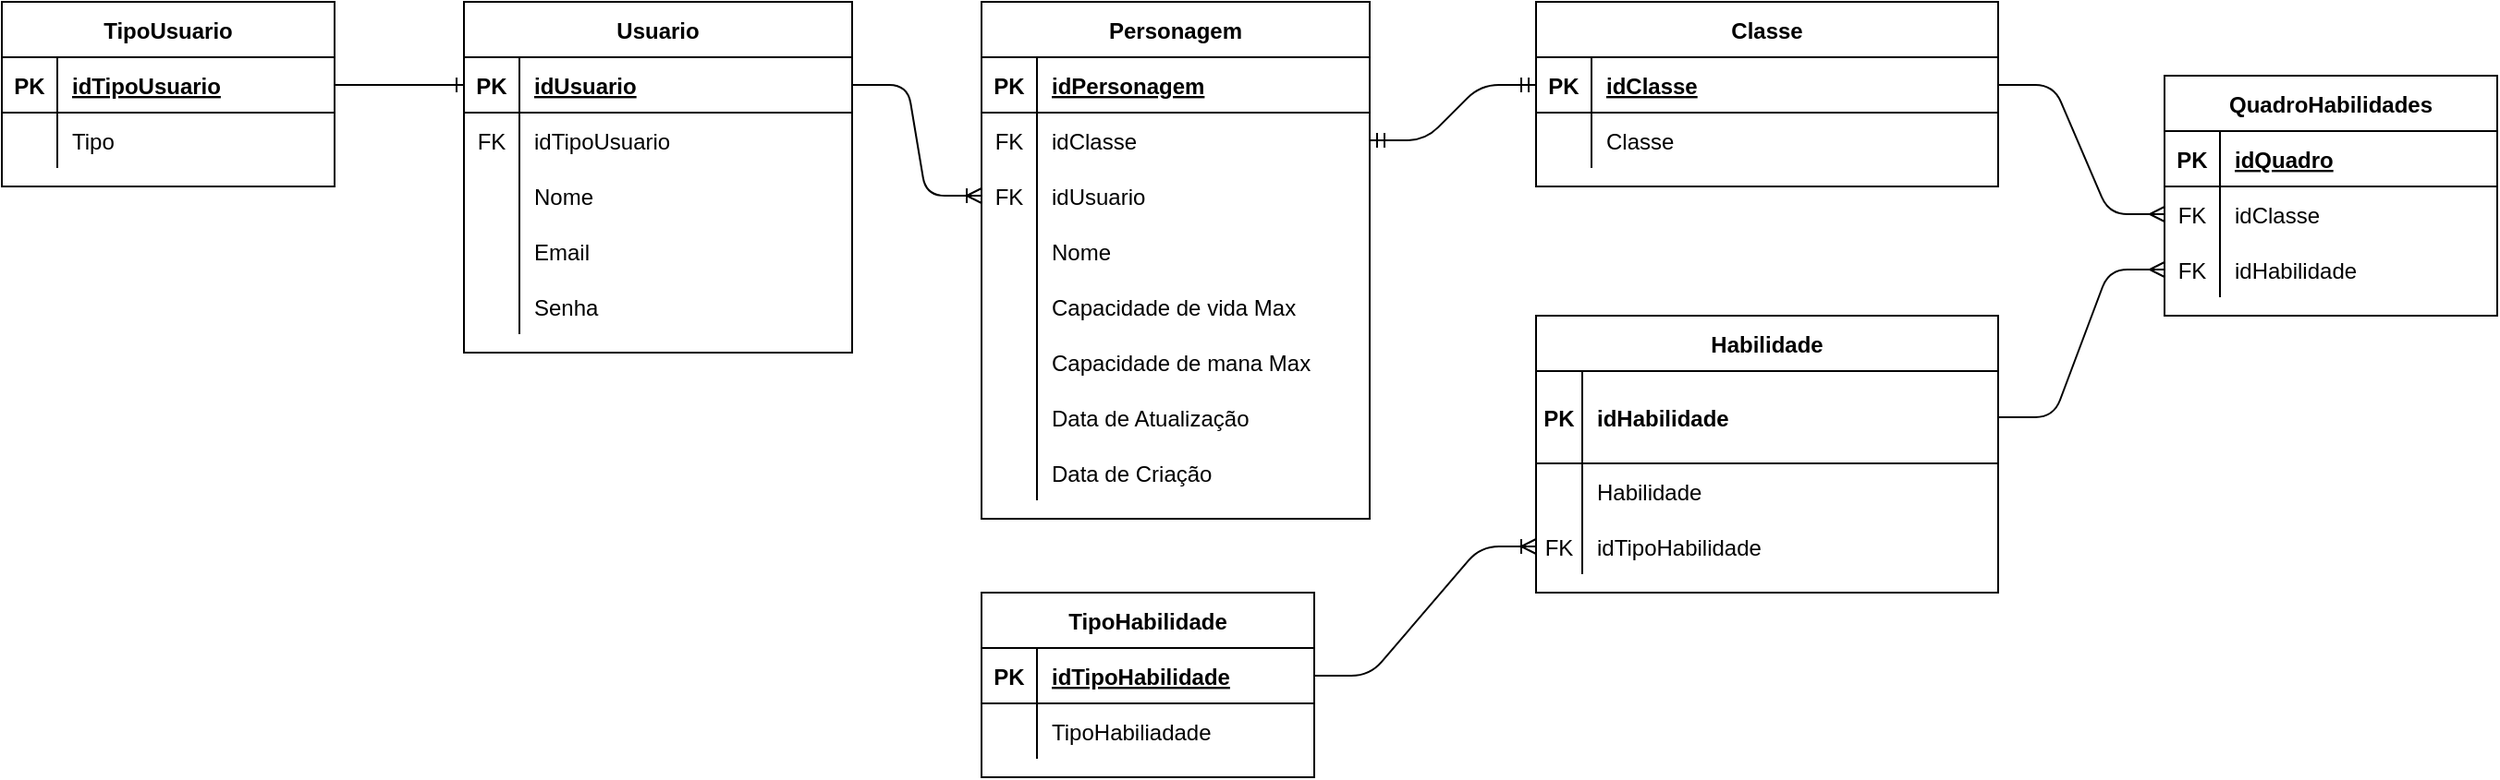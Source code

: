<mxfile version="15.2.7" type="device" pages="2"><diagram id="R2lEEEUBdFMjLlhIrx00" name="Lógico"><mxGraphModel dx="1888" dy="521" grid="1" gridSize="10" guides="1" tooltips="1" connect="1" arrows="1" fold="1" page="1" pageScale="1" pageWidth="850" pageHeight="1100" math="0" shadow="0" extFonts="Permanent Marker^https://fonts.googleapis.com/css?family=Permanent+Marker"><root><mxCell id="0"/><mxCell id="1" parent="0"/><mxCell id="C-vyLk0tnHw3VtMMgP7b-2" value="Classe" style="shape=table;startSize=30;container=1;collapsible=1;childLayout=tableLayout;fixedRows=1;rowLines=0;fontStyle=1;align=center;resizeLast=1;" parent="1" vertex="1"><mxGeometry x="450" y="40" width="250" height="100" as="geometry"/></mxCell><mxCell id="C-vyLk0tnHw3VtMMgP7b-3" value="" style="shape=partialRectangle;collapsible=0;dropTarget=0;pointerEvents=0;fillColor=none;points=[[0,0.5],[1,0.5]];portConstraint=eastwest;top=0;left=0;right=0;bottom=1;" parent="C-vyLk0tnHw3VtMMgP7b-2" vertex="1"><mxGeometry y="30" width="250" height="30" as="geometry"/></mxCell><mxCell id="C-vyLk0tnHw3VtMMgP7b-4" value="PK" style="shape=partialRectangle;overflow=hidden;connectable=0;fillColor=none;top=0;left=0;bottom=0;right=0;fontStyle=1;" parent="C-vyLk0tnHw3VtMMgP7b-3" vertex="1"><mxGeometry width="30" height="30" as="geometry"/></mxCell><mxCell id="C-vyLk0tnHw3VtMMgP7b-5" value="idClasse" style="shape=partialRectangle;overflow=hidden;connectable=0;fillColor=none;top=0;left=0;bottom=0;right=0;align=left;spacingLeft=6;fontStyle=5;" parent="C-vyLk0tnHw3VtMMgP7b-3" vertex="1"><mxGeometry x="30" width="220" height="30" as="geometry"/></mxCell><mxCell id="C-vyLk0tnHw3VtMMgP7b-6" value="" style="shape=partialRectangle;collapsible=0;dropTarget=0;pointerEvents=0;fillColor=none;points=[[0,0.5],[1,0.5]];portConstraint=eastwest;top=0;left=0;right=0;bottom=0;" parent="C-vyLk0tnHw3VtMMgP7b-2" vertex="1"><mxGeometry y="60" width="250" height="30" as="geometry"/></mxCell><mxCell id="C-vyLk0tnHw3VtMMgP7b-7" value="" style="shape=partialRectangle;overflow=hidden;connectable=0;fillColor=none;top=0;left=0;bottom=0;right=0;" parent="C-vyLk0tnHw3VtMMgP7b-6" vertex="1"><mxGeometry width="30" height="30" as="geometry"/></mxCell><mxCell id="C-vyLk0tnHw3VtMMgP7b-8" value="Classe" style="shape=partialRectangle;overflow=hidden;connectable=0;fillColor=none;top=0;left=0;bottom=0;right=0;align=left;spacingLeft=6;" parent="C-vyLk0tnHw3VtMMgP7b-6" vertex="1"><mxGeometry x="30" width="220" height="30" as="geometry"/></mxCell><mxCell id="C-vyLk0tnHw3VtMMgP7b-13" value="Habilidade" style="shape=table;startSize=30;container=1;collapsible=1;childLayout=tableLayout;fixedRows=1;rowLines=0;fontStyle=1;align=center;resizeLast=1;" parent="1" vertex="1"><mxGeometry x="450" y="210" width="250" height="150" as="geometry"/></mxCell><mxCell id="C-vyLk0tnHw3VtMMgP7b-14" value="" style="shape=partialRectangle;collapsible=0;dropTarget=0;pointerEvents=0;fillColor=none;points=[[0,0.5],[1,0.5]];portConstraint=eastwest;top=0;left=0;right=0;bottom=1;" parent="C-vyLk0tnHw3VtMMgP7b-13" vertex="1"><mxGeometry y="30" width="250" height="50" as="geometry"/></mxCell><mxCell id="C-vyLk0tnHw3VtMMgP7b-15" value="PK" style="shape=partialRectangle;overflow=hidden;connectable=0;fillColor=none;top=0;left=0;bottom=0;right=0;fontStyle=1;" parent="C-vyLk0tnHw3VtMMgP7b-14" vertex="1"><mxGeometry width="25" height="50" as="geometry"/></mxCell><mxCell id="C-vyLk0tnHw3VtMMgP7b-16" value="idHabilidade" style="shape=partialRectangle;overflow=hidden;connectable=0;fillColor=none;top=0;left=0;bottom=0;right=0;align=left;spacingLeft=6;fontStyle=1;" parent="C-vyLk0tnHw3VtMMgP7b-14" vertex="1"><mxGeometry x="25" width="225" height="50" as="geometry"/></mxCell><mxCell id="C-vyLk0tnHw3VtMMgP7b-17" value="" style="shape=partialRectangle;collapsible=0;dropTarget=0;pointerEvents=0;fillColor=none;points=[[0,0.5],[1,0.5]];portConstraint=eastwest;top=0;left=0;right=0;bottom=0;" parent="C-vyLk0tnHw3VtMMgP7b-13" vertex="1"><mxGeometry y="80" width="250" height="30" as="geometry"/></mxCell><mxCell id="C-vyLk0tnHw3VtMMgP7b-18" value="" style="shape=partialRectangle;overflow=hidden;connectable=0;fillColor=none;top=0;left=0;bottom=0;right=0;" parent="C-vyLk0tnHw3VtMMgP7b-17" vertex="1"><mxGeometry width="25" height="30" as="geometry"/></mxCell><mxCell id="C-vyLk0tnHw3VtMMgP7b-19" value="Habilidade" style="shape=partialRectangle;overflow=hidden;connectable=0;fillColor=none;top=0;left=0;bottom=0;right=0;align=left;spacingLeft=6;" parent="C-vyLk0tnHw3VtMMgP7b-17" vertex="1"><mxGeometry x="25" width="225" height="30" as="geometry"/></mxCell><mxCell id="n1pGYMIv_b7UMZeYhMwX-60" value="" style="shape=partialRectangle;collapsible=0;dropTarget=0;pointerEvents=0;fillColor=none;points=[[0,0.5],[1,0.5]];portConstraint=eastwest;top=0;left=0;right=0;bottom=0;" parent="C-vyLk0tnHw3VtMMgP7b-13" vertex="1"><mxGeometry y="110" width="250" height="30" as="geometry"/></mxCell><mxCell id="n1pGYMIv_b7UMZeYhMwX-61" value="FK" style="shape=partialRectangle;overflow=hidden;connectable=0;fillColor=none;top=0;left=0;bottom=0;right=0;" parent="n1pGYMIv_b7UMZeYhMwX-60" vertex="1"><mxGeometry width="25" height="30" as="geometry"/></mxCell><mxCell id="n1pGYMIv_b7UMZeYhMwX-62" value="idTipoHabilidade" style="shape=partialRectangle;overflow=hidden;connectable=0;fillColor=none;top=0;left=0;bottom=0;right=0;align=left;spacingLeft=6;" parent="n1pGYMIv_b7UMZeYhMwX-60" vertex="1"><mxGeometry x="25" width="225" height="30" as="geometry"/></mxCell><mxCell id="waW8d9dnOOEZo96M9ogv-11" value="TipoHabilidade" style="shape=table;startSize=30;container=1;collapsible=1;childLayout=tableLayout;fixedRows=1;rowLines=0;fontStyle=1;align=center;resizeLast=1;" parent="1" vertex="1"><mxGeometry x="150" y="360" width="180" height="100" as="geometry"/></mxCell><mxCell id="waW8d9dnOOEZo96M9ogv-12" value="" style="shape=partialRectangle;collapsible=0;dropTarget=0;pointerEvents=0;fillColor=none;top=0;left=0;bottom=1;right=0;points=[[0,0.5],[1,0.5]];portConstraint=eastwest;" parent="waW8d9dnOOEZo96M9ogv-11" vertex="1"><mxGeometry y="30" width="180" height="30" as="geometry"/></mxCell><mxCell id="waW8d9dnOOEZo96M9ogv-13" value="PK" style="shape=partialRectangle;connectable=0;fillColor=none;top=0;left=0;bottom=0;right=0;fontStyle=1;overflow=hidden;" parent="waW8d9dnOOEZo96M9ogv-12" vertex="1"><mxGeometry width="30" height="30" as="geometry"/></mxCell><mxCell id="waW8d9dnOOEZo96M9ogv-14" value="idTipoHabilidade" style="shape=partialRectangle;connectable=0;fillColor=none;top=0;left=0;bottom=0;right=0;align=left;spacingLeft=6;fontStyle=5;overflow=hidden;" parent="waW8d9dnOOEZo96M9ogv-12" vertex="1"><mxGeometry x="30" width="150" height="30" as="geometry"/></mxCell><mxCell id="waW8d9dnOOEZo96M9ogv-15" value="" style="shape=partialRectangle;collapsible=0;dropTarget=0;pointerEvents=0;fillColor=none;top=0;left=0;bottom=0;right=0;points=[[0,0.5],[1,0.5]];portConstraint=eastwest;" parent="waW8d9dnOOEZo96M9ogv-11" vertex="1"><mxGeometry y="60" width="180" height="30" as="geometry"/></mxCell><mxCell id="waW8d9dnOOEZo96M9ogv-16" value="" style="shape=partialRectangle;connectable=0;fillColor=none;top=0;left=0;bottom=0;right=0;editable=1;overflow=hidden;" parent="waW8d9dnOOEZo96M9ogv-15" vertex="1"><mxGeometry width="30" height="30" as="geometry"/></mxCell><mxCell id="waW8d9dnOOEZo96M9ogv-17" value="TipoHabiliadade" style="shape=partialRectangle;connectable=0;fillColor=none;top=0;left=0;bottom=0;right=0;align=left;spacingLeft=6;overflow=hidden;" parent="waW8d9dnOOEZo96M9ogv-15" vertex="1"><mxGeometry x="30" width="150" height="30" as="geometry"/></mxCell><mxCell id="n1pGYMIv_b7UMZeYhMwX-1" value="Personagem" style="shape=table;startSize=30;container=1;collapsible=1;childLayout=tableLayout;fixedRows=1;rowLines=0;fontStyle=1;align=center;resizeLast=1;" parent="1" vertex="1"><mxGeometry x="150" y="40" width="210" height="280" as="geometry"/></mxCell><mxCell id="n1pGYMIv_b7UMZeYhMwX-2" value="" style="shape=partialRectangle;collapsible=0;dropTarget=0;pointerEvents=0;fillColor=none;top=0;left=0;bottom=1;right=0;points=[[0,0.5],[1,0.5]];portConstraint=eastwest;" parent="n1pGYMIv_b7UMZeYhMwX-1" vertex="1"><mxGeometry y="30" width="210" height="30" as="geometry"/></mxCell><mxCell id="n1pGYMIv_b7UMZeYhMwX-3" value="PK" style="shape=partialRectangle;connectable=0;fillColor=none;top=0;left=0;bottom=0;right=0;fontStyle=1;overflow=hidden;" parent="n1pGYMIv_b7UMZeYhMwX-2" vertex="1"><mxGeometry width="30" height="30" as="geometry"/></mxCell><mxCell id="n1pGYMIv_b7UMZeYhMwX-4" value="idPersonagem" style="shape=partialRectangle;connectable=0;fillColor=none;top=0;left=0;bottom=0;right=0;align=left;spacingLeft=6;fontStyle=5;overflow=hidden;" parent="n1pGYMIv_b7UMZeYhMwX-2" vertex="1"><mxGeometry x="30" width="180" height="30" as="geometry"/></mxCell><mxCell id="n1pGYMIv_b7UMZeYhMwX-57" value="" style="shape=partialRectangle;collapsible=0;dropTarget=0;pointerEvents=0;fillColor=none;top=0;left=0;bottom=0;right=0;points=[[0,0.5],[1,0.5]];portConstraint=eastwest;" parent="n1pGYMIv_b7UMZeYhMwX-1" vertex="1"><mxGeometry y="60" width="210" height="30" as="geometry"/></mxCell><mxCell id="n1pGYMIv_b7UMZeYhMwX-58" value="FK" style="shape=partialRectangle;connectable=0;fillColor=none;top=0;left=0;bottom=0;right=0;editable=1;overflow=hidden;" parent="n1pGYMIv_b7UMZeYhMwX-57" vertex="1"><mxGeometry width="30" height="30" as="geometry"/></mxCell><mxCell id="n1pGYMIv_b7UMZeYhMwX-59" value="idClasse" style="shape=partialRectangle;connectable=0;fillColor=none;top=0;left=0;bottom=0;right=0;align=left;spacingLeft=6;overflow=hidden;" parent="n1pGYMIv_b7UMZeYhMwX-57" vertex="1"><mxGeometry x="30" width="180" height="30" as="geometry"/></mxCell><mxCell id="SFlqjTGRXB4Nd-adrNGP-23" value="" style="shape=partialRectangle;collapsible=0;dropTarget=0;pointerEvents=0;fillColor=none;top=0;left=0;bottom=0;right=0;points=[[0,0.5],[1,0.5]];portConstraint=eastwest;" vertex="1" parent="n1pGYMIv_b7UMZeYhMwX-1"><mxGeometry y="90" width="210" height="30" as="geometry"/></mxCell><mxCell id="SFlqjTGRXB4Nd-adrNGP-24" value="FK" style="shape=partialRectangle;connectable=0;fillColor=none;top=0;left=0;bottom=0;right=0;editable=1;overflow=hidden;" vertex="1" parent="SFlqjTGRXB4Nd-adrNGP-23"><mxGeometry width="30" height="30" as="geometry"/></mxCell><mxCell id="SFlqjTGRXB4Nd-adrNGP-25" value="idUsuario" style="shape=partialRectangle;connectable=0;fillColor=none;top=0;left=0;bottom=0;right=0;align=left;spacingLeft=6;overflow=hidden;" vertex="1" parent="SFlqjTGRXB4Nd-adrNGP-23"><mxGeometry x="30" width="180" height="30" as="geometry"/></mxCell><mxCell id="n1pGYMIv_b7UMZeYhMwX-5" value="" style="shape=partialRectangle;collapsible=0;dropTarget=0;pointerEvents=0;fillColor=none;top=0;left=0;bottom=0;right=0;points=[[0,0.5],[1,0.5]];portConstraint=eastwest;" parent="n1pGYMIv_b7UMZeYhMwX-1" vertex="1"><mxGeometry y="120" width="210" height="30" as="geometry"/></mxCell><mxCell id="n1pGYMIv_b7UMZeYhMwX-6" value="" style="shape=partialRectangle;connectable=0;fillColor=none;top=0;left=0;bottom=0;right=0;editable=1;overflow=hidden;" parent="n1pGYMIv_b7UMZeYhMwX-5" vertex="1"><mxGeometry width="30" height="30" as="geometry"/></mxCell><mxCell id="n1pGYMIv_b7UMZeYhMwX-7" value="Nome" style="shape=partialRectangle;connectable=0;fillColor=none;top=0;left=0;bottom=0;right=0;align=left;spacingLeft=6;overflow=hidden;" parent="n1pGYMIv_b7UMZeYhMwX-5" vertex="1"><mxGeometry x="30" width="180" height="30" as="geometry"/></mxCell><mxCell id="n1pGYMIv_b7UMZeYhMwX-8" value="" style="shape=partialRectangle;collapsible=0;dropTarget=0;pointerEvents=0;fillColor=none;top=0;left=0;bottom=0;right=0;points=[[0,0.5],[1,0.5]];portConstraint=eastwest;" parent="n1pGYMIv_b7UMZeYhMwX-1" vertex="1"><mxGeometry y="150" width="210" height="30" as="geometry"/></mxCell><mxCell id="n1pGYMIv_b7UMZeYhMwX-9" value="" style="shape=partialRectangle;connectable=0;fillColor=none;top=0;left=0;bottom=0;right=0;editable=1;overflow=hidden;" parent="n1pGYMIv_b7UMZeYhMwX-8" vertex="1"><mxGeometry width="30" height="30" as="geometry"/></mxCell><mxCell id="n1pGYMIv_b7UMZeYhMwX-10" value="Capacidade de vida Max" style="shape=partialRectangle;connectable=0;fillColor=none;top=0;left=0;bottom=0;right=0;align=left;spacingLeft=6;overflow=hidden;" parent="n1pGYMIv_b7UMZeYhMwX-8" vertex="1"><mxGeometry x="30" width="180" height="30" as="geometry"/></mxCell><mxCell id="n1pGYMIv_b7UMZeYhMwX-11" value="" style="shape=partialRectangle;collapsible=0;dropTarget=0;pointerEvents=0;fillColor=none;top=0;left=0;bottom=0;right=0;points=[[0,0.5],[1,0.5]];portConstraint=eastwest;" parent="n1pGYMIv_b7UMZeYhMwX-1" vertex="1"><mxGeometry y="180" width="210" height="30" as="geometry"/></mxCell><mxCell id="n1pGYMIv_b7UMZeYhMwX-12" value="" style="shape=partialRectangle;connectable=0;fillColor=none;top=0;left=0;bottom=0;right=0;editable=1;overflow=hidden;" parent="n1pGYMIv_b7UMZeYhMwX-11" vertex="1"><mxGeometry width="30" height="30" as="geometry"/></mxCell><mxCell id="n1pGYMIv_b7UMZeYhMwX-13" value="Capacidade de mana Max" style="shape=partialRectangle;connectable=0;fillColor=none;top=0;left=0;bottom=0;right=0;align=left;spacingLeft=6;overflow=hidden;" parent="n1pGYMIv_b7UMZeYhMwX-11" vertex="1"><mxGeometry x="30" width="180" height="30" as="geometry"/></mxCell><mxCell id="n1pGYMIv_b7UMZeYhMwX-27" value="" style="shape=partialRectangle;collapsible=0;dropTarget=0;pointerEvents=0;fillColor=none;top=0;left=0;bottom=0;right=0;points=[[0,0.5],[1,0.5]];portConstraint=eastwest;" parent="n1pGYMIv_b7UMZeYhMwX-1" vertex="1"><mxGeometry y="210" width="210" height="30" as="geometry"/></mxCell><mxCell id="n1pGYMIv_b7UMZeYhMwX-28" value="" style="shape=partialRectangle;connectable=0;fillColor=none;top=0;left=0;bottom=0;right=0;editable=1;overflow=hidden;" parent="n1pGYMIv_b7UMZeYhMwX-27" vertex="1"><mxGeometry width="30" height="30" as="geometry"/></mxCell><mxCell id="n1pGYMIv_b7UMZeYhMwX-29" value="Data de Atualização" style="shape=partialRectangle;connectable=0;fillColor=none;top=0;left=0;bottom=0;right=0;align=left;spacingLeft=6;overflow=hidden;" parent="n1pGYMIv_b7UMZeYhMwX-27" vertex="1"><mxGeometry x="30" width="180" height="30" as="geometry"/></mxCell><mxCell id="n1pGYMIv_b7UMZeYhMwX-30" value="" style="shape=partialRectangle;collapsible=0;dropTarget=0;pointerEvents=0;fillColor=none;top=0;left=0;bottom=0;right=0;points=[[0,0.5],[1,0.5]];portConstraint=eastwest;" parent="n1pGYMIv_b7UMZeYhMwX-1" vertex="1"><mxGeometry y="240" width="210" height="30" as="geometry"/></mxCell><mxCell id="n1pGYMIv_b7UMZeYhMwX-31" value="" style="shape=partialRectangle;connectable=0;fillColor=none;top=0;left=0;bottom=0;right=0;editable=1;overflow=hidden;" parent="n1pGYMIv_b7UMZeYhMwX-30" vertex="1"><mxGeometry width="30" height="30" as="geometry"/></mxCell><mxCell id="n1pGYMIv_b7UMZeYhMwX-32" value="Data de Criação" style="shape=partialRectangle;connectable=0;fillColor=none;top=0;left=0;bottom=0;right=0;align=left;spacingLeft=6;overflow=hidden;" parent="n1pGYMIv_b7UMZeYhMwX-30" vertex="1"><mxGeometry x="30" width="180" height="30" as="geometry"/></mxCell><mxCell id="YjyPi266jBnOUM_-wQB--1" value="QuadroHabilidades" style="shape=table;startSize=30;container=1;collapsible=1;childLayout=tableLayout;fixedRows=1;rowLines=0;fontStyle=1;align=center;resizeLast=1;" parent="1" vertex="1"><mxGeometry x="790" y="80" width="180" height="130" as="geometry"/></mxCell><mxCell id="YjyPi266jBnOUM_-wQB--2" value="" style="shape=partialRectangle;collapsible=0;dropTarget=0;pointerEvents=0;fillColor=none;top=0;left=0;bottom=1;right=0;points=[[0,0.5],[1,0.5]];portConstraint=eastwest;" parent="YjyPi266jBnOUM_-wQB--1" vertex="1"><mxGeometry y="30" width="180" height="30" as="geometry"/></mxCell><mxCell id="YjyPi266jBnOUM_-wQB--3" value="PK" style="shape=partialRectangle;connectable=0;fillColor=none;top=0;left=0;bottom=0;right=0;fontStyle=1;overflow=hidden;" parent="YjyPi266jBnOUM_-wQB--2" vertex="1"><mxGeometry width="30" height="30" as="geometry"/></mxCell><mxCell id="YjyPi266jBnOUM_-wQB--4" value="idQuadro" style="shape=partialRectangle;connectable=0;fillColor=none;top=0;left=0;bottom=0;right=0;align=left;spacingLeft=6;fontStyle=5;overflow=hidden;" parent="YjyPi266jBnOUM_-wQB--2" vertex="1"><mxGeometry x="30" width="150" height="30" as="geometry"/></mxCell><mxCell id="YjyPi266jBnOUM_-wQB--5" value="" style="shape=partialRectangle;collapsible=0;dropTarget=0;pointerEvents=0;fillColor=none;top=0;left=0;bottom=0;right=0;points=[[0,0.5],[1,0.5]];portConstraint=eastwest;" parent="YjyPi266jBnOUM_-wQB--1" vertex="1"><mxGeometry y="60" width="180" height="30" as="geometry"/></mxCell><mxCell id="YjyPi266jBnOUM_-wQB--6" value="FK" style="shape=partialRectangle;connectable=0;fillColor=none;top=0;left=0;bottom=0;right=0;editable=1;overflow=hidden;" parent="YjyPi266jBnOUM_-wQB--5" vertex="1"><mxGeometry width="30" height="30" as="geometry"/></mxCell><mxCell id="YjyPi266jBnOUM_-wQB--7" value="idClasse" style="shape=partialRectangle;connectable=0;fillColor=none;top=0;left=0;bottom=0;right=0;align=left;spacingLeft=6;overflow=hidden;" parent="YjyPi266jBnOUM_-wQB--5" vertex="1"><mxGeometry x="30" width="150" height="30" as="geometry"/></mxCell><mxCell id="YjyPi266jBnOUM_-wQB--8" value="" style="shape=partialRectangle;collapsible=0;dropTarget=0;pointerEvents=0;fillColor=none;top=0;left=0;bottom=0;right=0;points=[[0,0.5],[1,0.5]];portConstraint=eastwest;" parent="YjyPi266jBnOUM_-wQB--1" vertex="1"><mxGeometry y="90" width="180" height="30" as="geometry"/></mxCell><mxCell id="YjyPi266jBnOUM_-wQB--9" value="FK" style="shape=partialRectangle;connectable=0;fillColor=none;top=0;left=0;bottom=0;right=0;editable=1;overflow=hidden;" parent="YjyPi266jBnOUM_-wQB--8" vertex="1"><mxGeometry width="30" height="30" as="geometry"/></mxCell><mxCell id="YjyPi266jBnOUM_-wQB--10" value="idHabilidade" style="shape=partialRectangle;connectable=0;fillColor=none;top=0;left=0;bottom=0;right=0;align=left;spacingLeft=6;overflow=hidden;" parent="YjyPi266jBnOUM_-wQB--8" vertex="1"><mxGeometry x="30" width="150" height="30" as="geometry"/></mxCell><mxCell id="YjyPi266jBnOUM_-wQB--17" value="" style="edgeStyle=entityRelationEdgeStyle;fontSize=12;html=1;endArrow=ERoneToMany;exitX=1;exitY=0.5;exitDx=0;exitDy=0;entryX=0;entryY=0.5;entryDx=0;entryDy=0;" parent="1" source="waW8d9dnOOEZo96M9ogv-12" target="n1pGYMIv_b7UMZeYhMwX-60" edge="1"><mxGeometry width="100" height="100" relative="1" as="geometry"><mxPoint x="390" y="500" as="sourcePoint"/><mxPoint x="490" y="400" as="targetPoint"/></mxGeometry></mxCell><mxCell id="YjyPi266jBnOUM_-wQB--18" value="" style="edgeStyle=entityRelationEdgeStyle;fontSize=12;html=1;endArrow=ERmany;entryX=0;entryY=0.5;entryDx=0;entryDy=0;exitX=1;exitY=0.5;exitDx=0;exitDy=0;" parent="1" source="C-vyLk0tnHw3VtMMgP7b-14" target="YjyPi266jBnOUM_-wQB--8" edge="1"><mxGeometry width="100" height="100" relative="1" as="geometry"><mxPoint x="800" y="445" as="sourcePoint"/><mxPoint x="410" y="310" as="targetPoint"/></mxGeometry></mxCell><mxCell id="YjyPi266jBnOUM_-wQB--20" value="" style="edgeStyle=entityRelationEdgeStyle;fontSize=12;html=1;endArrow=ERmany;exitX=1;exitY=0.5;exitDx=0;exitDy=0;entryX=0;entryY=0.5;entryDx=0;entryDy=0;" parent="1" source="C-vyLk0tnHw3VtMMgP7b-3" target="YjyPi266jBnOUM_-wQB--5" edge="1"><mxGeometry width="100" height="100" relative="1" as="geometry"><mxPoint x="710" y="220" as="sourcePoint"/><mxPoint x="810" y="120" as="targetPoint"/></mxGeometry></mxCell><mxCell id="YjyPi266jBnOUM_-wQB--21" value="" style="edgeStyle=entityRelationEdgeStyle;fontSize=12;html=1;endArrow=ERmandOne;startArrow=ERmandOne;exitX=1;exitY=0.5;exitDx=0;exitDy=0;entryX=0;entryY=0.5;entryDx=0;entryDy=0;" parent="1" source="n1pGYMIv_b7UMZeYhMwX-57" target="C-vyLk0tnHw3VtMMgP7b-3" edge="1"><mxGeometry width="100" height="100" relative="1" as="geometry"><mxPoint x="420" y="300" as="sourcePoint"/><mxPoint x="520" y="200" as="targetPoint"/></mxGeometry></mxCell><mxCell id="SFlqjTGRXB4Nd-adrNGP-1" value="Usuario" style="shape=table;startSize=30;container=1;collapsible=1;childLayout=tableLayout;fixedRows=1;rowLines=0;fontStyle=1;align=center;resizeLast=1;" vertex="1" parent="1"><mxGeometry x="-130" y="40" width="210" height="190" as="geometry"/></mxCell><mxCell id="SFlqjTGRXB4Nd-adrNGP-2" value="" style="shape=partialRectangle;collapsible=0;dropTarget=0;pointerEvents=0;fillColor=none;top=0;left=0;bottom=1;right=0;points=[[0,0.5],[1,0.5]];portConstraint=eastwest;" vertex="1" parent="SFlqjTGRXB4Nd-adrNGP-1"><mxGeometry y="30" width="210" height="30" as="geometry"/></mxCell><mxCell id="SFlqjTGRXB4Nd-adrNGP-3" value="PK" style="shape=partialRectangle;connectable=0;fillColor=none;top=0;left=0;bottom=0;right=0;fontStyle=1;overflow=hidden;" vertex="1" parent="SFlqjTGRXB4Nd-adrNGP-2"><mxGeometry width="30" height="30" as="geometry"/></mxCell><mxCell id="SFlqjTGRXB4Nd-adrNGP-4" value="idUsuario" style="shape=partialRectangle;connectable=0;fillColor=none;top=0;left=0;bottom=0;right=0;align=left;spacingLeft=6;fontStyle=5;overflow=hidden;" vertex="1" parent="SFlqjTGRXB4Nd-adrNGP-2"><mxGeometry x="30" width="180" height="30" as="geometry"/></mxCell><mxCell id="SFlqjTGRXB4Nd-adrNGP-5" value="" style="shape=partialRectangle;collapsible=0;dropTarget=0;pointerEvents=0;fillColor=none;top=0;left=0;bottom=0;right=0;points=[[0,0.5],[1,0.5]];portConstraint=eastwest;" vertex="1" parent="SFlqjTGRXB4Nd-adrNGP-1"><mxGeometry y="60" width="210" height="30" as="geometry"/></mxCell><mxCell id="SFlqjTGRXB4Nd-adrNGP-6" value="FK" style="shape=partialRectangle;connectable=0;fillColor=none;top=0;left=0;bottom=0;right=0;editable=1;overflow=hidden;" vertex="1" parent="SFlqjTGRXB4Nd-adrNGP-5"><mxGeometry width="30" height="30" as="geometry"/></mxCell><mxCell id="SFlqjTGRXB4Nd-adrNGP-7" value="idTipoUsuario" style="shape=partialRectangle;connectable=0;fillColor=none;top=0;left=0;bottom=0;right=0;align=left;spacingLeft=6;overflow=hidden;" vertex="1" parent="SFlqjTGRXB4Nd-adrNGP-5"><mxGeometry x="30" width="180" height="30" as="geometry"/></mxCell><mxCell id="SFlqjTGRXB4Nd-adrNGP-8" value="" style="shape=partialRectangle;collapsible=0;dropTarget=0;pointerEvents=0;fillColor=none;top=0;left=0;bottom=0;right=0;points=[[0,0.5],[1,0.5]];portConstraint=eastwest;" vertex="1" parent="SFlqjTGRXB4Nd-adrNGP-1"><mxGeometry y="90" width="210" height="30" as="geometry"/></mxCell><mxCell id="SFlqjTGRXB4Nd-adrNGP-9" value="" style="shape=partialRectangle;connectable=0;fillColor=none;top=0;left=0;bottom=0;right=0;editable=1;overflow=hidden;" vertex="1" parent="SFlqjTGRXB4Nd-adrNGP-8"><mxGeometry width="30" height="30" as="geometry"/></mxCell><mxCell id="SFlqjTGRXB4Nd-adrNGP-10" value="Nome" style="shape=partialRectangle;connectable=0;fillColor=none;top=0;left=0;bottom=0;right=0;align=left;spacingLeft=6;overflow=hidden;" vertex="1" parent="SFlqjTGRXB4Nd-adrNGP-8"><mxGeometry x="30" width="180" height="30" as="geometry"/></mxCell><mxCell id="SFlqjTGRXB4Nd-adrNGP-11" value="" style="shape=partialRectangle;collapsible=0;dropTarget=0;pointerEvents=0;fillColor=none;top=0;left=0;bottom=0;right=0;points=[[0,0.5],[1,0.5]];portConstraint=eastwest;" vertex="1" parent="SFlqjTGRXB4Nd-adrNGP-1"><mxGeometry y="120" width="210" height="30" as="geometry"/></mxCell><mxCell id="SFlqjTGRXB4Nd-adrNGP-12" value="" style="shape=partialRectangle;connectable=0;fillColor=none;top=0;left=0;bottom=0;right=0;editable=1;overflow=hidden;" vertex="1" parent="SFlqjTGRXB4Nd-adrNGP-11"><mxGeometry width="30" height="30" as="geometry"/></mxCell><mxCell id="SFlqjTGRXB4Nd-adrNGP-13" value="Email" style="shape=partialRectangle;connectable=0;fillColor=none;top=0;left=0;bottom=0;right=0;align=left;spacingLeft=6;overflow=hidden;" vertex="1" parent="SFlqjTGRXB4Nd-adrNGP-11"><mxGeometry x="30" width="180" height="30" as="geometry"/></mxCell><mxCell id="SFlqjTGRXB4Nd-adrNGP-14" value="" style="shape=partialRectangle;collapsible=0;dropTarget=0;pointerEvents=0;fillColor=none;top=0;left=0;bottom=0;right=0;points=[[0,0.5],[1,0.5]];portConstraint=eastwest;" vertex="1" parent="SFlqjTGRXB4Nd-adrNGP-1"><mxGeometry y="150" width="210" height="30" as="geometry"/></mxCell><mxCell id="SFlqjTGRXB4Nd-adrNGP-15" value="" style="shape=partialRectangle;connectable=0;fillColor=none;top=0;left=0;bottom=0;right=0;editable=1;overflow=hidden;" vertex="1" parent="SFlqjTGRXB4Nd-adrNGP-14"><mxGeometry width="30" height="30" as="geometry"/></mxCell><mxCell id="SFlqjTGRXB4Nd-adrNGP-16" value="Senha" style="shape=partialRectangle;connectable=0;fillColor=none;top=0;left=0;bottom=0;right=0;align=left;spacingLeft=6;overflow=hidden;" vertex="1" parent="SFlqjTGRXB4Nd-adrNGP-14"><mxGeometry x="30" width="180" height="30" as="geometry"/></mxCell><mxCell id="SFlqjTGRXB4Nd-adrNGP-42" value="TipoUsuario" style="shape=table;startSize=30;container=1;collapsible=1;childLayout=tableLayout;fixedRows=1;rowLines=0;fontStyle=1;align=center;resizeLast=1;" vertex="1" parent="1"><mxGeometry x="-380" y="40" width="180" height="100" as="geometry"/></mxCell><mxCell id="SFlqjTGRXB4Nd-adrNGP-43" value="" style="shape=partialRectangle;collapsible=0;dropTarget=0;pointerEvents=0;fillColor=none;top=0;left=0;bottom=1;right=0;points=[[0,0.5],[1,0.5]];portConstraint=eastwest;" vertex="1" parent="SFlqjTGRXB4Nd-adrNGP-42"><mxGeometry y="30" width="180" height="30" as="geometry"/></mxCell><mxCell id="SFlqjTGRXB4Nd-adrNGP-44" value="PK" style="shape=partialRectangle;connectable=0;fillColor=none;top=0;left=0;bottom=0;right=0;fontStyle=1;overflow=hidden;" vertex="1" parent="SFlqjTGRXB4Nd-adrNGP-43"><mxGeometry width="30" height="30" as="geometry"/></mxCell><mxCell id="SFlqjTGRXB4Nd-adrNGP-45" value="idTipoUsuario" style="shape=partialRectangle;connectable=0;fillColor=none;top=0;left=0;bottom=0;right=0;align=left;spacingLeft=6;fontStyle=5;overflow=hidden;" vertex="1" parent="SFlqjTGRXB4Nd-adrNGP-43"><mxGeometry x="30" width="150" height="30" as="geometry"/></mxCell><mxCell id="SFlqjTGRXB4Nd-adrNGP-46" value="" style="shape=partialRectangle;collapsible=0;dropTarget=0;pointerEvents=0;fillColor=none;top=0;left=0;bottom=0;right=0;points=[[0,0.5],[1,0.5]];portConstraint=eastwest;" vertex="1" parent="SFlqjTGRXB4Nd-adrNGP-42"><mxGeometry y="60" width="180" height="30" as="geometry"/></mxCell><mxCell id="SFlqjTGRXB4Nd-adrNGP-47" value="" style="shape=partialRectangle;connectable=0;fillColor=none;top=0;left=0;bottom=0;right=0;editable=1;overflow=hidden;" vertex="1" parent="SFlqjTGRXB4Nd-adrNGP-46"><mxGeometry width="30" height="30" as="geometry"/></mxCell><mxCell id="SFlqjTGRXB4Nd-adrNGP-48" value="Tipo" style="shape=partialRectangle;connectable=0;fillColor=none;top=0;left=0;bottom=0;right=0;align=left;spacingLeft=6;overflow=hidden;" vertex="1" parent="SFlqjTGRXB4Nd-adrNGP-46"><mxGeometry x="30" width="150" height="30" as="geometry"/></mxCell><mxCell id="y3t9I-dhdjWxVAhZNYSZ-1" value="" style="edgeStyle=entityRelationEdgeStyle;fontSize=12;html=1;endArrow=ERone;endFill=1;exitX=1;exitY=0.5;exitDx=0;exitDy=0;entryX=0;entryY=0.5;entryDx=0;entryDy=0;" edge="1" parent="1" source="SFlqjTGRXB4Nd-adrNGP-43" target="SFlqjTGRXB4Nd-adrNGP-2"><mxGeometry width="100" height="100" relative="1" as="geometry"><mxPoint x="-390" y="320" as="sourcePoint"/><mxPoint x="-290" y="220" as="targetPoint"/></mxGeometry></mxCell><mxCell id="y3t9I-dhdjWxVAhZNYSZ-2" value="" style="edgeStyle=entityRelationEdgeStyle;fontSize=12;html=1;endArrow=ERoneToMany;entryX=0;entryY=0.5;entryDx=0;entryDy=0;exitX=1;exitY=0.5;exitDx=0;exitDy=0;" edge="1" parent="1" source="SFlqjTGRXB4Nd-adrNGP-2" target="SFlqjTGRXB4Nd-adrNGP-23"><mxGeometry width="100" height="100" relative="1" as="geometry"><mxPoint x="-160" y="310" as="sourcePoint"/><mxPoint x="-60" y="210" as="targetPoint"/></mxGeometry></mxCell></root></mxGraphModel></diagram><diagram id="bFu-JZjJpm9tmOYEoa3V" name="Conceitual"><mxGraphModel dx="1038" dy="2499" grid="1" gridSize="10" guides="1" tooltips="1" connect="1" arrows="1" fold="1" page="1" pageScale="1" pageWidth="1200" pageHeight="1920" math="0" shadow="0"><root><mxCell id="Tlb7xpqNQclnOC4dIZqp-0"/><mxCell id="Tlb7xpqNQclnOC4dIZqp-1" parent="Tlb7xpqNQclnOC4dIZqp-0"/><mxCell id="Tlb7xpqNQclnOC4dIZqp-5" style="edgeStyle=orthogonalEdgeStyle;rounded=0;orthogonalLoop=1;jettySize=auto;html=1;endArrow=none;endFill=0;" parent="Tlb7xpqNQclnOC4dIZqp-1" source="Tlb7xpqNQclnOC4dIZqp-2" target="Tlb7xpqNQclnOC4dIZqp-3" edge="1"><mxGeometry relative="1" as="geometry"/></mxCell><mxCell id="iHjWQkujPsEiYMFc5PZB-3" style="edgeStyle=orthogonalEdgeStyle;rounded=0;orthogonalLoop=1;jettySize=auto;html=1;endArrow=none;endFill=0;" edge="1" parent="Tlb7xpqNQclnOC4dIZqp-1" source="Tlb7xpqNQclnOC4dIZqp-2" target="iHjWQkujPsEiYMFc5PZB-1"><mxGeometry relative="1" as="geometry"/></mxCell><mxCell id="Tlb7xpqNQclnOC4dIZqp-2" value="&lt;font style=&quot;font-size: 17px&quot;&gt;Personagem&lt;/font&gt;" style="rounded=0;whiteSpace=wrap;html=1;" parent="Tlb7xpqNQclnOC4dIZqp-1" vertex="1"><mxGeometry x="50" y="40" width="140" height="80" as="geometry"/></mxCell><mxCell id="Tlb7xpqNQclnOC4dIZqp-8" style="edgeStyle=orthogonalEdgeStyle;rounded=0;orthogonalLoop=1;jettySize=auto;html=1;entryX=0;entryY=0.5;entryDx=0;entryDy=0;endArrow=none;endFill=0;" parent="Tlb7xpqNQclnOC4dIZqp-1" source="Tlb7xpqNQclnOC4dIZqp-3" target="Tlb7xpqNQclnOC4dIZqp-9" edge="1"><mxGeometry relative="1" as="geometry"><mxPoint x="760" y="80" as="targetPoint"/></mxGeometry></mxCell><mxCell id="Tlb7xpqNQclnOC4dIZqp-3" value="&lt;font style=&quot;font-size: 17px&quot;&gt;Possui&lt;/font&gt;" style="rhombus;whiteSpace=wrap;html=1;" parent="Tlb7xpqNQclnOC4dIZqp-1" vertex="1"><mxGeometry x="280" y="45" width="150" height="70" as="geometry"/></mxCell><mxCell id="0ex5DsK6HTd4E0UcKha--2" style="edgeStyle=orthogonalEdgeStyle;rounded=0;orthogonalLoop=1;jettySize=auto;html=1;entryX=0;entryY=0.5;entryDx=0;entryDy=0;endArrow=none;endFill=0;" parent="Tlb7xpqNQclnOC4dIZqp-1" source="Tlb7xpqNQclnOC4dIZqp-9" target="0ex5DsK6HTd4E0UcKha--1" edge="1"><mxGeometry relative="1" as="geometry"/></mxCell><mxCell id="Tlb7xpqNQclnOC4dIZqp-9" value="&lt;font style=&quot;font-size: 17px&quot;&gt;Classe&lt;/font&gt;" style="rounded=0;whiteSpace=wrap;html=1;" parent="Tlb7xpqNQclnOC4dIZqp-1" vertex="1"><mxGeometry x="520" y="40" width="140" height="80" as="geometry"/></mxCell><mxCell id="0ex5DsK6HTd4E0UcKha--7" style="edgeStyle=orthogonalEdgeStyle;rounded=0;orthogonalLoop=1;jettySize=auto;html=1;entryX=1;entryY=0.5;entryDx=0;entryDy=0;endArrow=none;endFill=0;" parent="Tlb7xpqNQclnOC4dIZqp-1" source="Tlb7xpqNQclnOC4dIZqp-11" target="0ex5DsK6HTd4E0UcKha--4" edge="1"><mxGeometry relative="1" as="geometry"/></mxCell><mxCell id="Tlb7xpqNQclnOC4dIZqp-11" value="&lt;font style=&quot;font-size: 17px&quot;&gt;Habilidade&lt;/font&gt;" style="rounded=0;whiteSpace=wrap;html=1;" parent="Tlb7xpqNQclnOC4dIZqp-1" vertex="1"><mxGeometry x="940" y="290" width="140" height="80" as="geometry"/></mxCell><mxCell id="0ex5DsK6HTd4E0UcKha--6" style="edgeStyle=orthogonalEdgeStyle;rounded=0;orthogonalLoop=1;jettySize=auto;html=1;entryX=0.5;entryY=0;entryDx=0;entryDy=0;endArrow=none;endFill=0;" parent="Tlb7xpqNQclnOC4dIZqp-1" source="Tlb7xpqNQclnOC4dIZqp-13" target="Tlb7xpqNQclnOC4dIZqp-11" edge="1"><mxGeometry relative="1" as="geometry"/></mxCell><mxCell id="Tlb7xpqNQclnOC4dIZqp-13" value="&lt;font style=&quot;font-size: 17px&quot;&gt;Possui&lt;/font&gt;" style="rhombus;whiteSpace=wrap;html=1;" parent="Tlb7xpqNQclnOC4dIZqp-1" vertex="1"><mxGeometry x="935" y="170" width="150" height="70" as="geometry"/></mxCell><mxCell id="Tlb7xpqNQclnOC4dIZqp-14" value="&lt;font style=&quot;font-size: 17px&quot;&gt;TipoHabilidade&lt;/font&gt;" style="rounded=0;whiteSpace=wrap;html=1;" parent="Tlb7xpqNQclnOC4dIZqp-1" vertex="1"><mxGeometry x="520" y="290" width="140" height="80" as="geometry"/></mxCell><mxCell id="Tlb7xpqNQclnOC4dIZqp-20" value="&lt;b&gt;&lt;font style=&quot;font-size: 14px&quot;&gt;1&lt;/font&gt;&lt;/b&gt;" style="text;html=1;align=center;verticalAlign=middle;resizable=0;points=[];autosize=1;strokeColor=none;" parent="Tlb7xpqNQclnOC4dIZqp-1" vertex="1"><mxGeometry x="190" y="60" width="20" height="20" as="geometry"/></mxCell><mxCell id="Tlb7xpqNQclnOC4dIZqp-21" value="&lt;font style=&quot;font-size: 14px&quot;&gt;&lt;b&gt;N&lt;/b&gt;&lt;/font&gt;" style="text;html=1;align=center;verticalAlign=middle;resizable=0;points=[];autosize=1;strokeColor=none;" parent="Tlb7xpqNQclnOC4dIZqp-1" vertex="1"><mxGeometry x="1020" y="120" width="20" height="20" as="geometry"/></mxCell><mxCell id="Tlb7xpqNQclnOC4dIZqp-22" value="&lt;b&gt;&lt;font style=&quot;font-size: 14px&quot;&gt;1&lt;/font&gt;&lt;/b&gt;" style="text;html=1;align=center;verticalAlign=middle;resizable=0;points=[];autosize=1;strokeColor=none;" parent="Tlb7xpqNQclnOC4dIZqp-1" vertex="1"><mxGeometry x="495" y="60" width="20" height="20" as="geometry"/></mxCell><mxCell id="Tlb7xpqNQclnOC4dIZqp-23" value="&lt;b&gt;&lt;font style=&quot;font-size: 14px&quot;&gt;1&lt;/font&gt;&lt;/b&gt;" style="text;html=1;align=center;verticalAlign=middle;resizable=0;points=[];autosize=1;strokeColor=none;" parent="Tlb7xpqNQclnOC4dIZqp-1" vertex="1"><mxGeometry x="660" y="60" width="20" height="20" as="geometry"/></mxCell><mxCell id="Tlb7xpqNQclnOC4dIZqp-25" value="&lt;font style=&quot;font-size: 14px&quot;&gt;&lt;b&gt;N&lt;/b&gt;&lt;/font&gt;" style="text;html=1;align=center;verticalAlign=middle;resizable=0;points=[];autosize=1;strokeColor=none;" parent="Tlb7xpqNQclnOC4dIZqp-1" vertex="1"><mxGeometry x="915" y="60" width="20" height="20" as="geometry"/></mxCell><mxCell id="0ex5DsK6HTd4E0UcKha--5" style="edgeStyle=orthogonalEdgeStyle;rounded=0;orthogonalLoop=1;jettySize=auto;html=1;entryX=0.5;entryY=0;entryDx=0;entryDy=0;endArrow=none;endFill=0;" parent="Tlb7xpqNQclnOC4dIZqp-1" source="0ex5DsK6HTd4E0UcKha--0" target="Tlb7xpqNQclnOC4dIZqp-13" edge="1"><mxGeometry relative="1" as="geometry"/></mxCell><mxCell id="0ex5DsK6HTd4E0UcKha--0" value="&lt;font style=&quot;font-size: 15px&quot;&gt;QuadroHabilidade&lt;/font&gt;" style="rounded=0;whiteSpace=wrap;html=1;" parent="Tlb7xpqNQclnOC4dIZqp-1" vertex="1"><mxGeometry x="940" y="40" width="140" height="80" as="geometry"/></mxCell><mxCell id="0ex5DsK6HTd4E0UcKha--3" style="edgeStyle=orthogonalEdgeStyle;rounded=0;orthogonalLoop=1;jettySize=auto;html=1;entryX=0;entryY=0.5;entryDx=0;entryDy=0;endArrow=none;endFill=0;" parent="Tlb7xpqNQclnOC4dIZqp-1" source="0ex5DsK6HTd4E0UcKha--1" target="0ex5DsK6HTd4E0UcKha--0" edge="1"><mxGeometry relative="1" as="geometry"/></mxCell><mxCell id="0ex5DsK6HTd4E0UcKha--1" value="&lt;font style=&quot;font-size: 17px&quot;&gt;Possui&lt;/font&gt;" style="rhombus;whiteSpace=wrap;html=1;" parent="Tlb7xpqNQclnOC4dIZqp-1" vertex="1"><mxGeometry x="730" y="45" width="150" height="70" as="geometry"/></mxCell><mxCell id="0ex5DsK6HTd4E0UcKha--8" style="edgeStyle=orthogonalEdgeStyle;rounded=0;orthogonalLoop=1;jettySize=auto;html=1;entryX=1;entryY=0.5;entryDx=0;entryDy=0;endArrow=none;endFill=0;" parent="Tlb7xpqNQclnOC4dIZqp-1" source="0ex5DsK6HTd4E0UcKha--4" target="Tlb7xpqNQclnOC4dIZqp-14" edge="1"><mxGeometry relative="1" as="geometry"/></mxCell><mxCell id="0ex5DsK6HTd4E0UcKha--4" value="&lt;font style=&quot;font-size: 17px&quot;&gt;Possui&lt;/font&gt;" style="rhombus;whiteSpace=wrap;html=1;" parent="Tlb7xpqNQclnOC4dIZqp-1" vertex="1"><mxGeometry x="730" y="295" width="150" height="70" as="geometry"/></mxCell><mxCell id="1iB79aDVgjnDvKBETOax-0" value="&lt;b&gt;&lt;font style=&quot;font-size: 14px&quot;&gt;1&lt;/font&gt;&lt;/b&gt;" style="text;html=1;align=center;verticalAlign=middle;resizable=0;points=[];autosize=1;strokeColor=none;" parent="Tlb7xpqNQclnOC4dIZqp-1" vertex="1"><mxGeometry x="1010" y="270" width="20" height="20" as="geometry"/></mxCell><mxCell id="1iB79aDVgjnDvKBETOax-1" value="&lt;b&gt;&lt;font style=&quot;font-size: 14px&quot;&gt;1&lt;/font&gt;&lt;/b&gt;" style="text;html=1;align=center;verticalAlign=middle;resizable=0;points=[];autosize=1;strokeColor=none;" parent="Tlb7xpqNQclnOC4dIZqp-1" vertex="1"><mxGeometry x="670" y="310" width="20" height="20" as="geometry"/></mxCell><mxCell id="HaHVshJGHMBxYZQfClE4-0" value="&lt;font style=&quot;font-size: 14px&quot;&gt;&lt;b&gt;N&lt;/b&gt;&lt;/font&gt;" style="text;html=1;align=center;verticalAlign=middle;resizable=0;points=[];autosize=1;strokeColor=none;" parent="Tlb7xpqNQclnOC4dIZqp-1" vertex="1"><mxGeometry x="920" y="310" width="20" height="20" as="geometry"/></mxCell><mxCell id="iHjWQkujPsEiYMFc5PZB-6" style="edgeStyle=orthogonalEdgeStyle;rounded=0;orthogonalLoop=1;jettySize=auto;html=1;endArrow=none;endFill=0;" edge="1" parent="Tlb7xpqNQclnOC4dIZqp-1" source="iHjWQkujPsEiYMFc5PZB-0" target="iHjWQkujPsEiYMFc5PZB-4"><mxGeometry relative="1" as="geometry"/></mxCell><mxCell id="iHjWQkujPsEiYMFc5PZB-0" value="&lt;font style=&quot;font-size: 17px&quot;&gt;Usuario&lt;/font&gt;" style="rounded=0;whiteSpace=wrap;html=1;" vertex="1" parent="Tlb7xpqNQclnOC4dIZqp-1"><mxGeometry x="50" y="-180" width="140" height="80" as="geometry"/></mxCell><mxCell id="iHjWQkujPsEiYMFc5PZB-2" style="edgeStyle=orthogonalEdgeStyle;rounded=0;orthogonalLoop=1;jettySize=auto;html=1;endArrow=none;endFill=0;" edge="1" parent="Tlb7xpqNQclnOC4dIZqp-1" source="iHjWQkujPsEiYMFc5PZB-1" target="iHjWQkujPsEiYMFc5PZB-0"><mxGeometry relative="1" as="geometry"/></mxCell><mxCell id="iHjWQkujPsEiYMFc5PZB-1" value="&lt;font style=&quot;font-size: 17px&quot;&gt;Possui&lt;/font&gt;" style="rhombus;whiteSpace=wrap;html=1;" vertex="1" parent="Tlb7xpqNQclnOC4dIZqp-1"><mxGeometry x="45" y="-60" width="150" height="70" as="geometry"/></mxCell><mxCell id="iHjWQkujPsEiYMFc5PZB-7" style="edgeStyle=orthogonalEdgeStyle;rounded=0;orthogonalLoop=1;jettySize=auto;html=1;endArrow=none;endFill=0;" edge="1" parent="Tlb7xpqNQclnOC4dIZqp-1" source="iHjWQkujPsEiYMFc5PZB-4" target="iHjWQkujPsEiYMFc5PZB-5"><mxGeometry relative="1" as="geometry"/></mxCell><mxCell id="iHjWQkujPsEiYMFc5PZB-4" value="&lt;font style=&quot;font-size: 17px&quot;&gt;Possui&lt;/font&gt;" style="rhombus;whiteSpace=wrap;html=1;" vertex="1" parent="Tlb7xpqNQclnOC4dIZqp-1"><mxGeometry x="280" y="-175" width="150" height="70" as="geometry"/></mxCell><mxCell id="iHjWQkujPsEiYMFc5PZB-5" value="&lt;font style=&quot;font-size: 17px&quot;&gt;TipoUsuario&lt;/font&gt;" style="rounded=0;whiteSpace=wrap;html=1;fillColor=none;" vertex="1" parent="Tlb7xpqNQclnOC4dIZqp-1"><mxGeometry x="520" y="-180" width="140" height="80" as="geometry"/></mxCell><mxCell id="iHjWQkujPsEiYMFc5PZB-8" value="&lt;b&gt;&lt;font style=&quot;font-size: 14px&quot;&gt;1&lt;/font&gt;&lt;/b&gt;" style="text;html=1;align=center;verticalAlign=middle;resizable=0;points=[];autosize=1;strokeColor=none;" vertex="1" parent="Tlb7xpqNQclnOC4dIZqp-1"><mxGeometry x="500" y="-160" width="20" height="20" as="geometry"/></mxCell><mxCell id="iHjWQkujPsEiYMFc5PZB-9" value="&lt;b&gt;&lt;font style=&quot;font-size: 14px&quot;&gt;1&lt;/font&gt;&lt;/b&gt;" style="text;html=1;align=center;verticalAlign=middle;resizable=0;points=[];autosize=1;strokeColor=none;" vertex="1" parent="Tlb7xpqNQclnOC4dIZqp-1"><mxGeometry x="195" y="-160" width="20" height="20" as="geometry"/></mxCell><mxCell id="iHjWQkujPsEiYMFc5PZB-10" value="&lt;b&gt;&lt;font style=&quot;font-size: 14px&quot;&gt;1&lt;/font&gt;&lt;/b&gt;" style="text;html=1;align=center;verticalAlign=middle;resizable=0;points=[];autosize=1;strokeColor=none;" vertex="1" parent="Tlb7xpqNQclnOC4dIZqp-1"><mxGeometry x="120" y="-100" width="20" height="20" as="geometry"/></mxCell><mxCell id="iHjWQkujPsEiYMFc5PZB-11" value="&lt;font style=&quot;font-size: 14px&quot;&gt;&lt;b&gt;N&lt;/b&gt;&lt;/font&gt;" style="text;html=1;align=center;verticalAlign=middle;resizable=0;points=[];autosize=1;strokeColor=none;" vertex="1" parent="Tlb7xpqNQclnOC4dIZqp-1"><mxGeometry x="120" y="20" width="20" height="20" as="geometry"/></mxCell></root></mxGraphModel></diagram></mxfile>